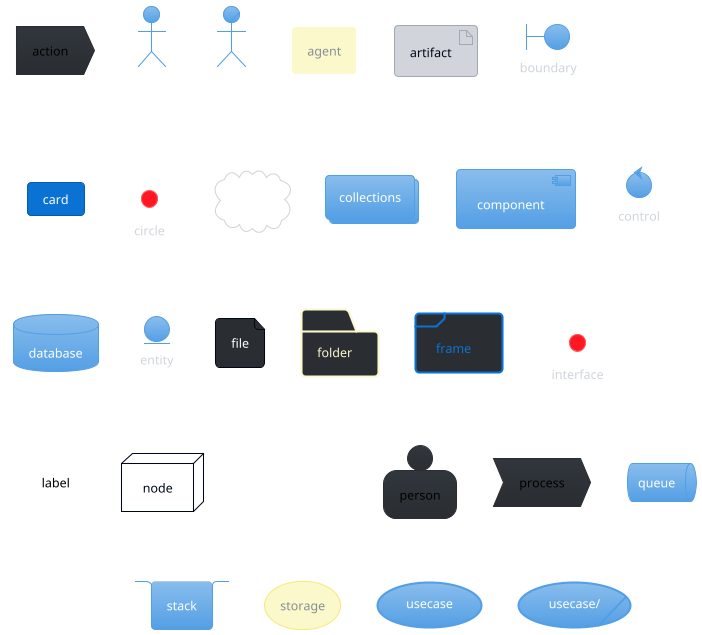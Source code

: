 ' Do not edit
' Theme Gallery
' autogenerated by script
'
@startuml
!$PUML_MODE = "dark"
!theme cloudscape-design
action action
actor actor
actor/ "actor/"
agent agent
artifact artifact
boundary boundary
card card
circle circle
cloud cloud
collections collections
component component
control control
database database
entity entity
file file
folder folder
frame frame
'hexagon hexagon
interface interface
label label
node node
package package
person person
process process
queue queue
rectangle rectangle
stack stack
storage storage
usecase usecase
usecase/ "usecase/"
@enduml
